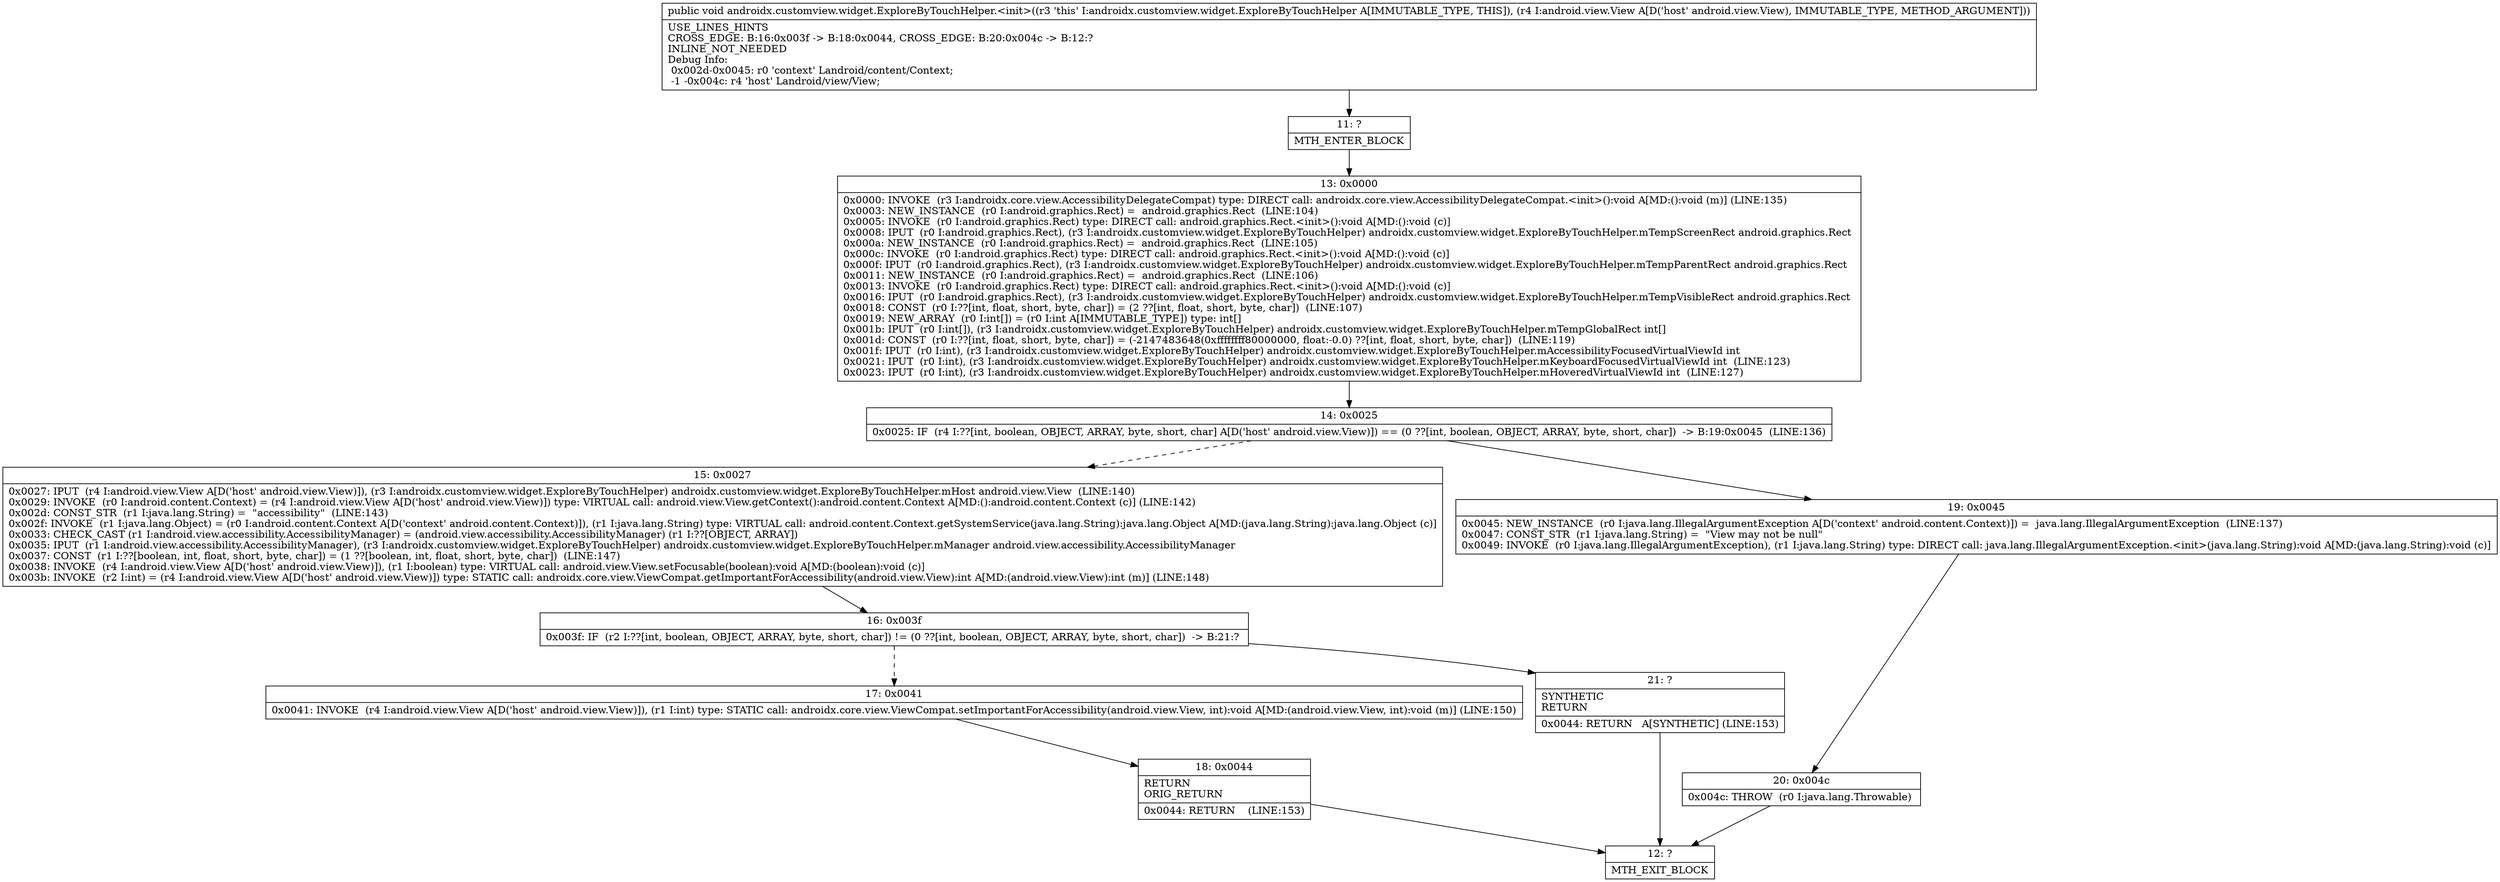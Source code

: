 digraph "CFG forandroidx.customview.widget.ExploreByTouchHelper.\<init\>(Landroid\/view\/View;)V" {
Node_11 [shape=record,label="{11\:\ ?|MTH_ENTER_BLOCK\l}"];
Node_13 [shape=record,label="{13\:\ 0x0000|0x0000: INVOKE  (r3 I:androidx.core.view.AccessibilityDelegateCompat) type: DIRECT call: androidx.core.view.AccessibilityDelegateCompat.\<init\>():void A[MD:():void (m)] (LINE:135)\l0x0003: NEW_INSTANCE  (r0 I:android.graphics.Rect) =  android.graphics.Rect  (LINE:104)\l0x0005: INVOKE  (r0 I:android.graphics.Rect) type: DIRECT call: android.graphics.Rect.\<init\>():void A[MD:():void (c)]\l0x0008: IPUT  (r0 I:android.graphics.Rect), (r3 I:androidx.customview.widget.ExploreByTouchHelper) androidx.customview.widget.ExploreByTouchHelper.mTempScreenRect android.graphics.Rect \l0x000a: NEW_INSTANCE  (r0 I:android.graphics.Rect) =  android.graphics.Rect  (LINE:105)\l0x000c: INVOKE  (r0 I:android.graphics.Rect) type: DIRECT call: android.graphics.Rect.\<init\>():void A[MD:():void (c)]\l0x000f: IPUT  (r0 I:android.graphics.Rect), (r3 I:androidx.customview.widget.ExploreByTouchHelper) androidx.customview.widget.ExploreByTouchHelper.mTempParentRect android.graphics.Rect \l0x0011: NEW_INSTANCE  (r0 I:android.graphics.Rect) =  android.graphics.Rect  (LINE:106)\l0x0013: INVOKE  (r0 I:android.graphics.Rect) type: DIRECT call: android.graphics.Rect.\<init\>():void A[MD:():void (c)]\l0x0016: IPUT  (r0 I:android.graphics.Rect), (r3 I:androidx.customview.widget.ExploreByTouchHelper) androidx.customview.widget.ExploreByTouchHelper.mTempVisibleRect android.graphics.Rect \l0x0018: CONST  (r0 I:??[int, float, short, byte, char]) = (2 ??[int, float, short, byte, char])  (LINE:107)\l0x0019: NEW_ARRAY  (r0 I:int[]) = (r0 I:int A[IMMUTABLE_TYPE]) type: int[] \l0x001b: IPUT  (r0 I:int[]), (r3 I:androidx.customview.widget.ExploreByTouchHelper) androidx.customview.widget.ExploreByTouchHelper.mTempGlobalRect int[] \l0x001d: CONST  (r0 I:??[int, float, short, byte, char]) = (\-2147483648(0xffffffff80000000, float:\-0.0) ??[int, float, short, byte, char])  (LINE:119)\l0x001f: IPUT  (r0 I:int), (r3 I:androidx.customview.widget.ExploreByTouchHelper) androidx.customview.widget.ExploreByTouchHelper.mAccessibilityFocusedVirtualViewId int \l0x0021: IPUT  (r0 I:int), (r3 I:androidx.customview.widget.ExploreByTouchHelper) androidx.customview.widget.ExploreByTouchHelper.mKeyboardFocusedVirtualViewId int  (LINE:123)\l0x0023: IPUT  (r0 I:int), (r3 I:androidx.customview.widget.ExploreByTouchHelper) androidx.customview.widget.ExploreByTouchHelper.mHoveredVirtualViewId int  (LINE:127)\l}"];
Node_14 [shape=record,label="{14\:\ 0x0025|0x0025: IF  (r4 I:??[int, boolean, OBJECT, ARRAY, byte, short, char] A[D('host' android.view.View)]) == (0 ??[int, boolean, OBJECT, ARRAY, byte, short, char])  \-\> B:19:0x0045  (LINE:136)\l}"];
Node_15 [shape=record,label="{15\:\ 0x0027|0x0027: IPUT  (r4 I:android.view.View A[D('host' android.view.View)]), (r3 I:androidx.customview.widget.ExploreByTouchHelper) androidx.customview.widget.ExploreByTouchHelper.mHost android.view.View  (LINE:140)\l0x0029: INVOKE  (r0 I:android.content.Context) = (r4 I:android.view.View A[D('host' android.view.View)]) type: VIRTUAL call: android.view.View.getContext():android.content.Context A[MD:():android.content.Context (c)] (LINE:142)\l0x002d: CONST_STR  (r1 I:java.lang.String) =  \"accessibility\"  (LINE:143)\l0x002f: INVOKE  (r1 I:java.lang.Object) = (r0 I:android.content.Context A[D('context' android.content.Context)]), (r1 I:java.lang.String) type: VIRTUAL call: android.content.Context.getSystemService(java.lang.String):java.lang.Object A[MD:(java.lang.String):java.lang.Object (c)]\l0x0033: CHECK_CAST (r1 I:android.view.accessibility.AccessibilityManager) = (android.view.accessibility.AccessibilityManager) (r1 I:??[OBJECT, ARRAY]) \l0x0035: IPUT  (r1 I:android.view.accessibility.AccessibilityManager), (r3 I:androidx.customview.widget.ExploreByTouchHelper) androidx.customview.widget.ExploreByTouchHelper.mManager android.view.accessibility.AccessibilityManager \l0x0037: CONST  (r1 I:??[boolean, int, float, short, byte, char]) = (1 ??[boolean, int, float, short, byte, char])  (LINE:147)\l0x0038: INVOKE  (r4 I:android.view.View A[D('host' android.view.View)]), (r1 I:boolean) type: VIRTUAL call: android.view.View.setFocusable(boolean):void A[MD:(boolean):void (c)]\l0x003b: INVOKE  (r2 I:int) = (r4 I:android.view.View A[D('host' android.view.View)]) type: STATIC call: androidx.core.view.ViewCompat.getImportantForAccessibility(android.view.View):int A[MD:(android.view.View):int (m)] (LINE:148)\l}"];
Node_16 [shape=record,label="{16\:\ 0x003f|0x003f: IF  (r2 I:??[int, boolean, OBJECT, ARRAY, byte, short, char]) != (0 ??[int, boolean, OBJECT, ARRAY, byte, short, char])  \-\> B:21:? \l}"];
Node_17 [shape=record,label="{17\:\ 0x0041|0x0041: INVOKE  (r4 I:android.view.View A[D('host' android.view.View)]), (r1 I:int) type: STATIC call: androidx.core.view.ViewCompat.setImportantForAccessibility(android.view.View, int):void A[MD:(android.view.View, int):void (m)] (LINE:150)\l}"];
Node_18 [shape=record,label="{18\:\ 0x0044|RETURN\lORIG_RETURN\l|0x0044: RETURN    (LINE:153)\l}"];
Node_12 [shape=record,label="{12\:\ ?|MTH_EXIT_BLOCK\l}"];
Node_21 [shape=record,label="{21\:\ ?|SYNTHETIC\lRETURN\l|0x0044: RETURN   A[SYNTHETIC] (LINE:153)\l}"];
Node_19 [shape=record,label="{19\:\ 0x0045|0x0045: NEW_INSTANCE  (r0 I:java.lang.IllegalArgumentException A[D('context' android.content.Context)]) =  java.lang.IllegalArgumentException  (LINE:137)\l0x0047: CONST_STR  (r1 I:java.lang.String) =  \"View may not be null\" \l0x0049: INVOKE  (r0 I:java.lang.IllegalArgumentException), (r1 I:java.lang.String) type: DIRECT call: java.lang.IllegalArgumentException.\<init\>(java.lang.String):void A[MD:(java.lang.String):void (c)]\l}"];
Node_20 [shape=record,label="{20\:\ 0x004c|0x004c: THROW  (r0 I:java.lang.Throwable) \l}"];
MethodNode[shape=record,label="{public void androidx.customview.widget.ExploreByTouchHelper.\<init\>((r3 'this' I:androidx.customview.widget.ExploreByTouchHelper A[IMMUTABLE_TYPE, THIS]), (r4 I:android.view.View A[D('host' android.view.View), IMMUTABLE_TYPE, METHOD_ARGUMENT]))  | USE_LINES_HINTS\lCROSS_EDGE: B:16:0x003f \-\> B:18:0x0044, CROSS_EDGE: B:20:0x004c \-\> B:12:?\lINLINE_NOT_NEEDED\lDebug Info:\l  0x002d\-0x0045: r0 'context' Landroid\/content\/Context;\l  \-1 \-0x004c: r4 'host' Landroid\/view\/View;\l}"];
MethodNode -> Node_11;Node_11 -> Node_13;
Node_13 -> Node_14;
Node_14 -> Node_15[style=dashed];
Node_14 -> Node_19;
Node_15 -> Node_16;
Node_16 -> Node_17[style=dashed];
Node_16 -> Node_21;
Node_17 -> Node_18;
Node_18 -> Node_12;
Node_21 -> Node_12;
Node_19 -> Node_20;
Node_20 -> Node_12;
}

